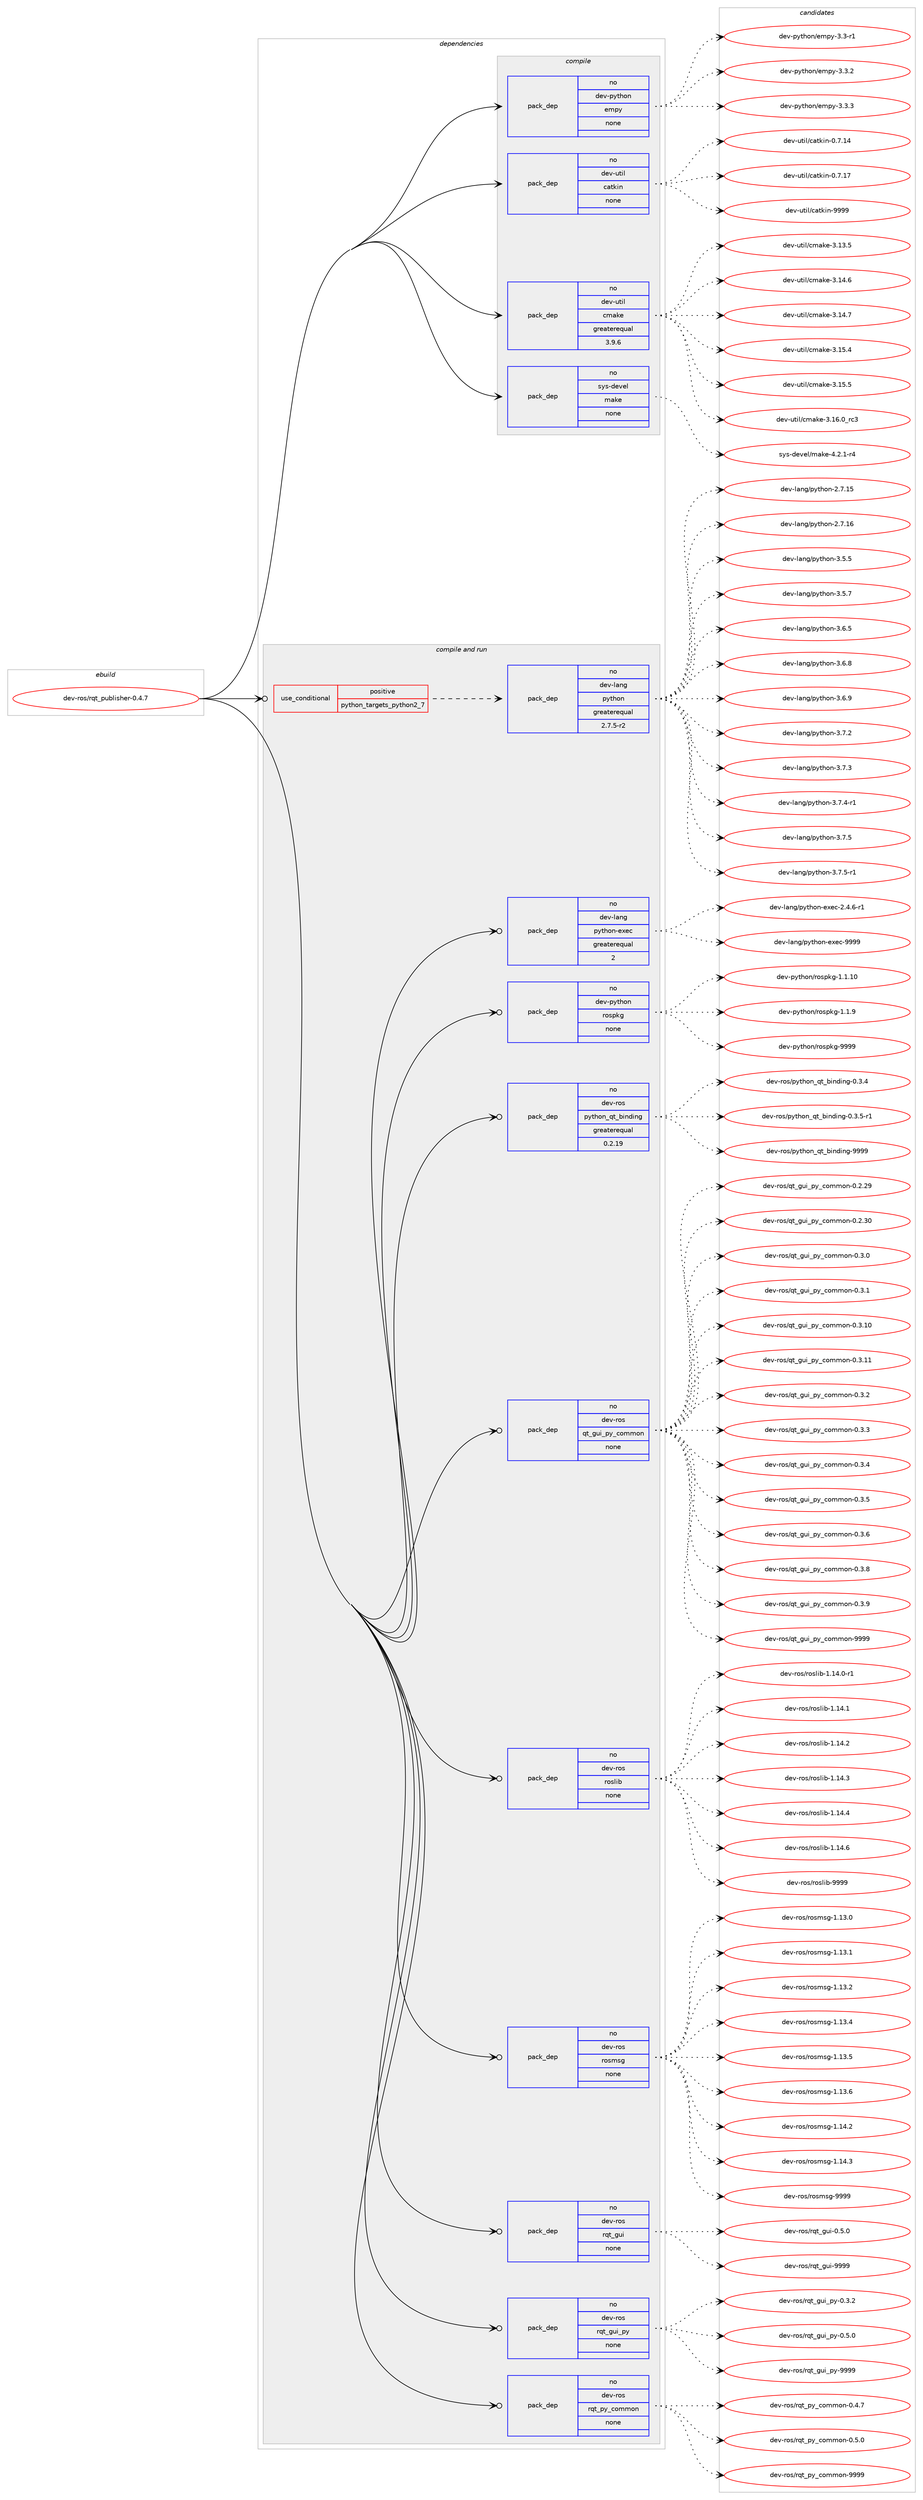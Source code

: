 digraph prolog {

# *************
# Graph options
# *************

newrank=true;
concentrate=true;
compound=true;
graph [rankdir=LR,fontname=Helvetica,fontsize=10,ranksep=1.5];#, ranksep=2.5, nodesep=0.2];
edge  [arrowhead=vee];
node  [fontname=Helvetica,fontsize=10];

# **********
# The ebuild
# **********

subgraph cluster_leftcol {
color=gray;
rank=same;
label=<<i>ebuild</i>>;
id [label="dev-ros/rqt_publisher-0.4.7", color=red, width=4, href="../dev-ros/rqt_publisher-0.4.7.svg"];
}

# ****************
# The dependencies
# ****************

subgraph cluster_midcol {
color=gray;
label=<<i>dependencies</i>>;
subgraph cluster_compile {
fillcolor="#eeeeee";
style=filled;
label=<<i>compile</i>>;
subgraph pack498646 {
dependency665848 [label=<<TABLE BORDER="0" CELLBORDER="1" CELLSPACING="0" CELLPADDING="4" WIDTH="220"><TR><TD ROWSPAN="6" CELLPADDING="30">pack_dep</TD></TR><TR><TD WIDTH="110">no</TD></TR><TR><TD>dev-python</TD></TR><TR><TD>empy</TD></TR><TR><TD>none</TD></TR><TR><TD></TD></TR></TABLE>>, shape=none, color=blue];
}
id:e -> dependency665848:w [weight=20,style="solid",arrowhead="vee"];
subgraph pack498647 {
dependency665849 [label=<<TABLE BORDER="0" CELLBORDER="1" CELLSPACING="0" CELLPADDING="4" WIDTH="220"><TR><TD ROWSPAN="6" CELLPADDING="30">pack_dep</TD></TR><TR><TD WIDTH="110">no</TD></TR><TR><TD>dev-util</TD></TR><TR><TD>catkin</TD></TR><TR><TD>none</TD></TR><TR><TD></TD></TR></TABLE>>, shape=none, color=blue];
}
id:e -> dependency665849:w [weight=20,style="solid",arrowhead="vee"];
subgraph pack498648 {
dependency665850 [label=<<TABLE BORDER="0" CELLBORDER="1" CELLSPACING="0" CELLPADDING="4" WIDTH="220"><TR><TD ROWSPAN="6" CELLPADDING="30">pack_dep</TD></TR><TR><TD WIDTH="110">no</TD></TR><TR><TD>dev-util</TD></TR><TR><TD>cmake</TD></TR><TR><TD>greaterequal</TD></TR><TR><TD>3.9.6</TD></TR></TABLE>>, shape=none, color=blue];
}
id:e -> dependency665850:w [weight=20,style="solid",arrowhead="vee"];
subgraph pack498649 {
dependency665851 [label=<<TABLE BORDER="0" CELLBORDER="1" CELLSPACING="0" CELLPADDING="4" WIDTH="220"><TR><TD ROWSPAN="6" CELLPADDING="30">pack_dep</TD></TR><TR><TD WIDTH="110">no</TD></TR><TR><TD>sys-devel</TD></TR><TR><TD>make</TD></TR><TR><TD>none</TD></TR><TR><TD></TD></TR></TABLE>>, shape=none, color=blue];
}
id:e -> dependency665851:w [weight=20,style="solid",arrowhead="vee"];
}
subgraph cluster_compileandrun {
fillcolor="#eeeeee";
style=filled;
label=<<i>compile and run</i>>;
subgraph cond155296 {
dependency665852 [label=<<TABLE BORDER="0" CELLBORDER="1" CELLSPACING="0" CELLPADDING="4"><TR><TD ROWSPAN="3" CELLPADDING="10">use_conditional</TD></TR><TR><TD>positive</TD></TR><TR><TD>python_targets_python2_7</TD></TR></TABLE>>, shape=none, color=red];
subgraph pack498650 {
dependency665853 [label=<<TABLE BORDER="0" CELLBORDER="1" CELLSPACING="0" CELLPADDING="4" WIDTH="220"><TR><TD ROWSPAN="6" CELLPADDING="30">pack_dep</TD></TR><TR><TD WIDTH="110">no</TD></TR><TR><TD>dev-lang</TD></TR><TR><TD>python</TD></TR><TR><TD>greaterequal</TD></TR><TR><TD>2.7.5-r2</TD></TR></TABLE>>, shape=none, color=blue];
}
dependency665852:e -> dependency665853:w [weight=20,style="dashed",arrowhead="vee"];
}
id:e -> dependency665852:w [weight=20,style="solid",arrowhead="odotvee"];
subgraph pack498651 {
dependency665854 [label=<<TABLE BORDER="0" CELLBORDER="1" CELLSPACING="0" CELLPADDING="4" WIDTH="220"><TR><TD ROWSPAN="6" CELLPADDING="30">pack_dep</TD></TR><TR><TD WIDTH="110">no</TD></TR><TR><TD>dev-lang</TD></TR><TR><TD>python-exec</TD></TR><TR><TD>greaterequal</TD></TR><TR><TD>2</TD></TR></TABLE>>, shape=none, color=blue];
}
id:e -> dependency665854:w [weight=20,style="solid",arrowhead="odotvee"];
subgraph pack498652 {
dependency665855 [label=<<TABLE BORDER="0" CELLBORDER="1" CELLSPACING="0" CELLPADDING="4" WIDTH="220"><TR><TD ROWSPAN="6" CELLPADDING="30">pack_dep</TD></TR><TR><TD WIDTH="110">no</TD></TR><TR><TD>dev-python</TD></TR><TR><TD>rospkg</TD></TR><TR><TD>none</TD></TR><TR><TD></TD></TR></TABLE>>, shape=none, color=blue];
}
id:e -> dependency665855:w [weight=20,style="solid",arrowhead="odotvee"];
subgraph pack498653 {
dependency665856 [label=<<TABLE BORDER="0" CELLBORDER="1" CELLSPACING="0" CELLPADDING="4" WIDTH="220"><TR><TD ROWSPAN="6" CELLPADDING="30">pack_dep</TD></TR><TR><TD WIDTH="110">no</TD></TR><TR><TD>dev-ros</TD></TR><TR><TD>python_qt_binding</TD></TR><TR><TD>greaterequal</TD></TR><TR><TD>0.2.19</TD></TR></TABLE>>, shape=none, color=blue];
}
id:e -> dependency665856:w [weight=20,style="solid",arrowhead="odotvee"];
subgraph pack498654 {
dependency665857 [label=<<TABLE BORDER="0" CELLBORDER="1" CELLSPACING="0" CELLPADDING="4" WIDTH="220"><TR><TD ROWSPAN="6" CELLPADDING="30">pack_dep</TD></TR><TR><TD WIDTH="110">no</TD></TR><TR><TD>dev-ros</TD></TR><TR><TD>qt_gui_py_common</TD></TR><TR><TD>none</TD></TR><TR><TD></TD></TR></TABLE>>, shape=none, color=blue];
}
id:e -> dependency665857:w [weight=20,style="solid",arrowhead="odotvee"];
subgraph pack498655 {
dependency665858 [label=<<TABLE BORDER="0" CELLBORDER="1" CELLSPACING="0" CELLPADDING="4" WIDTH="220"><TR><TD ROWSPAN="6" CELLPADDING="30">pack_dep</TD></TR><TR><TD WIDTH="110">no</TD></TR><TR><TD>dev-ros</TD></TR><TR><TD>roslib</TD></TR><TR><TD>none</TD></TR><TR><TD></TD></TR></TABLE>>, shape=none, color=blue];
}
id:e -> dependency665858:w [weight=20,style="solid",arrowhead="odotvee"];
subgraph pack498656 {
dependency665859 [label=<<TABLE BORDER="0" CELLBORDER="1" CELLSPACING="0" CELLPADDING="4" WIDTH="220"><TR><TD ROWSPAN="6" CELLPADDING="30">pack_dep</TD></TR><TR><TD WIDTH="110">no</TD></TR><TR><TD>dev-ros</TD></TR><TR><TD>rosmsg</TD></TR><TR><TD>none</TD></TR><TR><TD></TD></TR></TABLE>>, shape=none, color=blue];
}
id:e -> dependency665859:w [weight=20,style="solid",arrowhead="odotvee"];
subgraph pack498657 {
dependency665860 [label=<<TABLE BORDER="0" CELLBORDER="1" CELLSPACING="0" CELLPADDING="4" WIDTH="220"><TR><TD ROWSPAN="6" CELLPADDING="30">pack_dep</TD></TR><TR><TD WIDTH="110">no</TD></TR><TR><TD>dev-ros</TD></TR><TR><TD>rqt_gui</TD></TR><TR><TD>none</TD></TR><TR><TD></TD></TR></TABLE>>, shape=none, color=blue];
}
id:e -> dependency665860:w [weight=20,style="solid",arrowhead="odotvee"];
subgraph pack498658 {
dependency665861 [label=<<TABLE BORDER="0" CELLBORDER="1" CELLSPACING="0" CELLPADDING="4" WIDTH="220"><TR><TD ROWSPAN="6" CELLPADDING="30">pack_dep</TD></TR><TR><TD WIDTH="110">no</TD></TR><TR><TD>dev-ros</TD></TR><TR><TD>rqt_gui_py</TD></TR><TR><TD>none</TD></TR><TR><TD></TD></TR></TABLE>>, shape=none, color=blue];
}
id:e -> dependency665861:w [weight=20,style="solid",arrowhead="odotvee"];
subgraph pack498659 {
dependency665862 [label=<<TABLE BORDER="0" CELLBORDER="1" CELLSPACING="0" CELLPADDING="4" WIDTH="220"><TR><TD ROWSPAN="6" CELLPADDING="30">pack_dep</TD></TR><TR><TD WIDTH="110">no</TD></TR><TR><TD>dev-ros</TD></TR><TR><TD>rqt_py_common</TD></TR><TR><TD>none</TD></TR><TR><TD></TD></TR></TABLE>>, shape=none, color=blue];
}
id:e -> dependency665862:w [weight=20,style="solid",arrowhead="odotvee"];
}
subgraph cluster_run {
fillcolor="#eeeeee";
style=filled;
label=<<i>run</i>>;
}
}

# **************
# The candidates
# **************

subgraph cluster_choices {
rank=same;
color=gray;
label=<<i>candidates</i>>;

subgraph choice498646 {
color=black;
nodesep=1;
choice1001011184511212111610411111047101109112121455146514511449 [label="dev-python/empy-3.3-r1", color=red, width=4,href="../dev-python/empy-3.3-r1.svg"];
choice1001011184511212111610411111047101109112121455146514650 [label="dev-python/empy-3.3.2", color=red, width=4,href="../dev-python/empy-3.3.2.svg"];
choice1001011184511212111610411111047101109112121455146514651 [label="dev-python/empy-3.3.3", color=red, width=4,href="../dev-python/empy-3.3.3.svg"];
dependency665848:e -> choice1001011184511212111610411111047101109112121455146514511449:w [style=dotted,weight="100"];
dependency665848:e -> choice1001011184511212111610411111047101109112121455146514650:w [style=dotted,weight="100"];
dependency665848:e -> choice1001011184511212111610411111047101109112121455146514651:w [style=dotted,weight="100"];
}
subgraph choice498647 {
color=black;
nodesep=1;
choice1001011184511711610510847999711610710511045484655464952 [label="dev-util/catkin-0.7.14", color=red, width=4,href="../dev-util/catkin-0.7.14.svg"];
choice1001011184511711610510847999711610710511045484655464955 [label="dev-util/catkin-0.7.17", color=red, width=4,href="../dev-util/catkin-0.7.17.svg"];
choice100101118451171161051084799971161071051104557575757 [label="dev-util/catkin-9999", color=red, width=4,href="../dev-util/catkin-9999.svg"];
dependency665849:e -> choice1001011184511711610510847999711610710511045484655464952:w [style=dotted,weight="100"];
dependency665849:e -> choice1001011184511711610510847999711610710511045484655464955:w [style=dotted,weight="100"];
dependency665849:e -> choice100101118451171161051084799971161071051104557575757:w [style=dotted,weight="100"];
}
subgraph choice498648 {
color=black;
nodesep=1;
choice1001011184511711610510847991099710710145514649514653 [label="dev-util/cmake-3.13.5", color=red, width=4,href="../dev-util/cmake-3.13.5.svg"];
choice1001011184511711610510847991099710710145514649524654 [label="dev-util/cmake-3.14.6", color=red, width=4,href="../dev-util/cmake-3.14.6.svg"];
choice1001011184511711610510847991099710710145514649524655 [label="dev-util/cmake-3.14.7", color=red, width=4,href="../dev-util/cmake-3.14.7.svg"];
choice1001011184511711610510847991099710710145514649534652 [label="dev-util/cmake-3.15.4", color=red, width=4,href="../dev-util/cmake-3.15.4.svg"];
choice1001011184511711610510847991099710710145514649534653 [label="dev-util/cmake-3.15.5", color=red, width=4,href="../dev-util/cmake-3.15.5.svg"];
choice1001011184511711610510847991099710710145514649544648951149951 [label="dev-util/cmake-3.16.0_rc3", color=red, width=4,href="../dev-util/cmake-3.16.0_rc3.svg"];
dependency665850:e -> choice1001011184511711610510847991099710710145514649514653:w [style=dotted,weight="100"];
dependency665850:e -> choice1001011184511711610510847991099710710145514649524654:w [style=dotted,weight="100"];
dependency665850:e -> choice1001011184511711610510847991099710710145514649524655:w [style=dotted,weight="100"];
dependency665850:e -> choice1001011184511711610510847991099710710145514649534652:w [style=dotted,weight="100"];
dependency665850:e -> choice1001011184511711610510847991099710710145514649534653:w [style=dotted,weight="100"];
dependency665850:e -> choice1001011184511711610510847991099710710145514649544648951149951:w [style=dotted,weight="100"];
}
subgraph choice498649 {
color=black;
nodesep=1;
choice1151211154510010111810110847109971071014552465046494511452 [label="sys-devel/make-4.2.1-r4", color=red, width=4,href="../sys-devel/make-4.2.1-r4.svg"];
dependency665851:e -> choice1151211154510010111810110847109971071014552465046494511452:w [style=dotted,weight="100"];
}
subgraph choice498650 {
color=black;
nodesep=1;
choice10010111845108971101034711212111610411111045504655464953 [label="dev-lang/python-2.7.15", color=red, width=4,href="../dev-lang/python-2.7.15.svg"];
choice10010111845108971101034711212111610411111045504655464954 [label="dev-lang/python-2.7.16", color=red, width=4,href="../dev-lang/python-2.7.16.svg"];
choice100101118451089711010347112121116104111110455146534653 [label="dev-lang/python-3.5.5", color=red, width=4,href="../dev-lang/python-3.5.5.svg"];
choice100101118451089711010347112121116104111110455146534655 [label="dev-lang/python-3.5.7", color=red, width=4,href="../dev-lang/python-3.5.7.svg"];
choice100101118451089711010347112121116104111110455146544653 [label="dev-lang/python-3.6.5", color=red, width=4,href="../dev-lang/python-3.6.5.svg"];
choice100101118451089711010347112121116104111110455146544656 [label="dev-lang/python-3.6.8", color=red, width=4,href="../dev-lang/python-3.6.8.svg"];
choice100101118451089711010347112121116104111110455146544657 [label="dev-lang/python-3.6.9", color=red, width=4,href="../dev-lang/python-3.6.9.svg"];
choice100101118451089711010347112121116104111110455146554650 [label="dev-lang/python-3.7.2", color=red, width=4,href="../dev-lang/python-3.7.2.svg"];
choice100101118451089711010347112121116104111110455146554651 [label="dev-lang/python-3.7.3", color=red, width=4,href="../dev-lang/python-3.7.3.svg"];
choice1001011184510897110103471121211161041111104551465546524511449 [label="dev-lang/python-3.7.4-r1", color=red, width=4,href="../dev-lang/python-3.7.4-r1.svg"];
choice100101118451089711010347112121116104111110455146554653 [label="dev-lang/python-3.7.5", color=red, width=4,href="../dev-lang/python-3.7.5.svg"];
choice1001011184510897110103471121211161041111104551465546534511449 [label="dev-lang/python-3.7.5-r1", color=red, width=4,href="../dev-lang/python-3.7.5-r1.svg"];
dependency665853:e -> choice10010111845108971101034711212111610411111045504655464953:w [style=dotted,weight="100"];
dependency665853:e -> choice10010111845108971101034711212111610411111045504655464954:w [style=dotted,weight="100"];
dependency665853:e -> choice100101118451089711010347112121116104111110455146534653:w [style=dotted,weight="100"];
dependency665853:e -> choice100101118451089711010347112121116104111110455146534655:w [style=dotted,weight="100"];
dependency665853:e -> choice100101118451089711010347112121116104111110455146544653:w [style=dotted,weight="100"];
dependency665853:e -> choice100101118451089711010347112121116104111110455146544656:w [style=dotted,weight="100"];
dependency665853:e -> choice100101118451089711010347112121116104111110455146544657:w [style=dotted,weight="100"];
dependency665853:e -> choice100101118451089711010347112121116104111110455146554650:w [style=dotted,weight="100"];
dependency665853:e -> choice100101118451089711010347112121116104111110455146554651:w [style=dotted,weight="100"];
dependency665853:e -> choice1001011184510897110103471121211161041111104551465546524511449:w [style=dotted,weight="100"];
dependency665853:e -> choice100101118451089711010347112121116104111110455146554653:w [style=dotted,weight="100"];
dependency665853:e -> choice1001011184510897110103471121211161041111104551465546534511449:w [style=dotted,weight="100"];
}
subgraph choice498651 {
color=black;
nodesep=1;
choice10010111845108971101034711212111610411111045101120101994550465246544511449 [label="dev-lang/python-exec-2.4.6-r1", color=red, width=4,href="../dev-lang/python-exec-2.4.6-r1.svg"];
choice10010111845108971101034711212111610411111045101120101994557575757 [label="dev-lang/python-exec-9999", color=red, width=4,href="../dev-lang/python-exec-9999.svg"];
dependency665854:e -> choice10010111845108971101034711212111610411111045101120101994550465246544511449:w [style=dotted,weight="100"];
dependency665854:e -> choice10010111845108971101034711212111610411111045101120101994557575757:w [style=dotted,weight="100"];
}
subgraph choice498652 {
color=black;
nodesep=1;
choice100101118451121211161041111104711411111511210710345494649464948 [label="dev-python/rospkg-1.1.10", color=red, width=4,href="../dev-python/rospkg-1.1.10.svg"];
choice1001011184511212111610411111047114111115112107103454946494657 [label="dev-python/rospkg-1.1.9", color=red, width=4,href="../dev-python/rospkg-1.1.9.svg"];
choice10010111845112121116104111110471141111151121071034557575757 [label="dev-python/rospkg-9999", color=red, width=4,href="../dev-python/rospkg-9999.svg"];
dependency665855:e -> choice100101118451121211161041111104711411111511210710345494649464948:w [style=dotted,weight="100"];
dependency665855:e -> choice1001011184511212111610411111047114111115112107103454946494657:w [style=dotted,weight="100"];
dependency665855:e -> choice10010111845112121116104111110471141111151121071034557575757:w [style=dotted,weight="100"];
}
subgraph choice498653 {
color=black;
nodesep=1;
choice1001011184511411111547112121116104111110951131169598105110100105110103454846514652 [label="dev-ros/python_qt_binding-0.3.4", color=red, width=4,href="../dev-ros/python_qt_binding-0.3.4.svg"];
choice10010111845114111115471121211161041111109511311695981051101001051101034548465146534511449 [label="dev-ros/python_qt_binding-0.3.5-r1", color=red, width=4,href="../dev-ros/python_qt_binding-0.3.5-r1.svg"];
choice10010111845114111115471121211161041111109511311695981051101001051101034557575757 [label="dev-ros/python_qt_binding-9999", color=red, width=4,href="../dev-ros/python_qt_binding-9999.svg"];
dependency665856:e -> choice1001011184511411111547112121116104111110951131169598105110100105110103454846514652:w [style=dotted,weight="100"];
dependency665856:e -> choice10010111845114111115471121211161041111109511311695981051101001051101034548465146534511449:w [style=dotted,weight="100"];
dependency665856:e -> choice10010111845114111115471121211161041111109511311695981051101001051101034557575757:w [style=dotted,weight="100"];
}
subgraph choice498654 {
color=black;
nodesep=1;
choice10010111845114111115471131169510311710595112121959911110910911111045484650465057 [label="dev-ros/qt_gui_py_common-0.2.29", color=red, width=4,href="../dev-ros/qt_gui_py_common-0.2.29.svg"];
choice10010111845114111115471131169510311710595112121959911110910911111045484650465148 [label="dev-ros/qt_gui_py_common-0.2.30", color=red, width=4,href="../dev-ros/qt_gui_py_common-0.2.30.svg"];
choice100101118451141111154711311695103117105951121219599111109109111110454846514648 [label="dev-ros/qt_gui_py_common-0.3.0", color=red, width=4,href="../dev-ros/qt_gui_py_common-0.3.0.svg"];
choice100101118451141111154711311695103117105951121219599111109109111110454846514649 [label="dev-ros/qt_gui_py_common-0.3.1", color=red, width=4,href="../dev-ros/qt_gui_py_common-0.3.1.svg"];
choice10010111845114111115471131169510311710595112121959911110910911111045484651464948 [label="dev-ros/qt_gui_py_common-0.3.10", color=red, width=4,href="../dev-ros/qt_gui_py_common-0.3.10.svg"];
choice10010111845114111115471131169510311710595112121959911110910911111045484651464949 [label="dev-ros/qt_gui_py_common-0.3.11", color=red, width=4,href="../dev-ros/qt_gui_py_common-0.3.11.svg"];
choice100101118451141111154711311695103117105951121219599111109109111110454846514650 [label="dev-ros/qt_gui_py_common-0.3.2", color=red, width=4,href="../dev-ros/qt_gui_py_common-0.3.2.svg"];
choice100101118451141111154711311695103117105951121219599111109109111110454846514651 [label="dev-ros/qt_gui_py_common-0.3.3", color=red, width=4,href="../dev-ros/qt_gui_py_common-0.3.3.svg"];
choice100101118451141111154711311695103117105951121219599111109109111110454846514652 [label="dev-ros/qt_gui_py_common-0.3.4", color=red, width=4,href="../dev-ros/qt_gui_py_common-0.3.4.svg"];
choice100101118451141111154711311695103117105951121219599111109109111110454846514653 [label="dev-ros/qt_gui_py_common-0.3.5", color=red, width=4,href="../dev-ros/qt_gui_py_common-0.3.5.svg"];
choice100101118451141111154711311695103117105951121219599111109109111110454846514654 [label="dev-ros/qt_gui_py_common-0.3.6", color=red, width=4,href="../dev-ros/qt_gui_py_common-0.3.6.svg"];
choice100101118451141111154711311695103117105951121219599111109109111110454846514656 [label="dev-ros/qt_gui_py_common-0.3.8", color=red, width=4,href="../dev-ros/qt_gui_py_common-0.3.8.svg"];
choice100101118451141111154711311695103117105951121219599111109109111110454846514657 [label="dev-ros/qt_gui_py_common-0.3.9", color=red, width=4,href="../dev-ros/qt_gui_py_common-0.3.9.svg"];
choice1001011184511411111547113116951031171059511212195991111091091111104557575757 [label="dev-ros/qt_gui_py_common-9999", color=red, width=4,href="../dev-ros/qt_gui_py_common-9999.svg"];
dependency665857:e -> choice10010111845114111115471131169510311710595112121959911110910911111045484650465057:w [style=dotted,weight="100"];
dependency665857:e -> choice10010111845114111115471131169510311710595112121959911110910911111045484650465148:w [style=dotted,weight="100"];
dependency665857:e -> choice100101118451141111154711311695103117105951121219599111109109111110454846514648:w [style=dotted,weight="100"];
dependency665857:e -> choice100101118451141111154711311695103117105951121219599111109109111110454846514649:w [style=dotted,weight="100"];
dependency665857:e -> choice10010111845114111115471131169510311710595112121959911110910911111045484651464948:w [style=dotted,weight="100"];
dependency665857:e -> choice10010111845114111115471131169510311710595112121959911110910911111045484651464949:w [style=dotted,weight="100"];
dependency665857:e -> choice100101118451141111154711311695103117105951121219599111109109111110454846514650:w [style=dotted,weight="100"];
dependency665857:e -> choice100101118451141111154711311695103117105951121219599111109109111110454846514651:w [style=dotted,weight="100"];
dependency665857:e -> choice100101118451141111154711311695103117105951121219599111109109111110454846514652:w [style=dotted,weight="100"];
dependency665857:e -> choice100101118451141111154711311695103117105951121219599111109109111110454846514653:w [style=dotted,weight="100"];
dependency665857:e -> choice100101118451141111154711311695103117105951121219599111109109111110454846514654:w [style=dotted,weight="100"];
dependency665857:e -> choice100101118451141111154711311695103117105951121219599111109109111110454846514656:w [style=dotted,weight="100"];
dependency665857:e -> choice100101118451141111154711311695103117105951121219599111109109111110454846514657:w [style=dotted,weight="100"];
dependency665857:e -> choice1001011184511411111547113116951031171059511212195991111091091111104557575757:w [style=dotted,weight="100"];
}
subgraph choice498655 {
color=black;
nodesep=1;
choice100101118451141111154711411111510810598454946495246484511449 [label="dev-ros/roslib-1.14.0-r1", color=red, width=4,href="../dev-ros/roslib-1.14.0-r1.svg"];
choice10010111845114111115471141111151081059845494649524649 [label="dev-ros/roslib-1.14.1", color=red, width=4,href="../dev-ros/roslib-1.14.1.svg"];
choice10010111845114111115471141111151081059845494649524650 [label="dev-ros/roslib-1.14.2", color=red, width=4,href="../dev-ros/roslib-1.14.2.svg"];
choice10010111845114111115471141111151081059845494649524651 [label="dev-ros/roslib-1.14.3", color=red, width=4,href="../dev-ros/roslib-1.14.3.svg"];
choice10010111845114111115471141111151081059845494649524652 [label="dev-ros/roslib-1.14.4", color=red, width=4,href="../dev-ros/roslib-1.14.4.svg"];
choice10010111845114111115471141111151081059845494649524654 [label="dev-ros/roslib-1.14.6", color=red, width=4,href="../dev-ros/roslib-1.14.6.svg"];
choice1001011184511411111547114111115108105984557575757 [label="dev-ros/roslib-9999", color=red, width=4,href="../dev-ros/roslib-9999.svg"];
dependency665858:e -> choice100101118451141111154711411111510810598454946495246484511449:w [style=dotted,weight="100"];
dependency665858:e -> choice10010111845114111115471141111151081059845494649524649:w [style=dotted,weight="100"];
dependency665858:e -> choice10010111845114111115471141111151081059845494649524650:w [style=dotted,weight="100"];
dependency665858:e -> choice10010111845114111115471141111151081059845494649524651:w [style=dotted,weight="100"];
dependency665858:e -> choice10010111845114111115471141111151081059845494649524652:w [style=dotted,weight="100"];
dependency665858:e -> choice10010111845114111115471141111151081059845494649524654:w [style=dotted,weight="100"];
dependency665858:e -> choice1001011184511411111547114111115108105984557575757:w [style=dotted,weight="100"];
}
subgraph choice498656 {
color=black;
nodesep=1;
choice100101118451141111154711411111510911510345494649514648 [label="dev-ros/rosmsg-1.13.0", color=red, width=4,href="../dev-ros/rosmsg-1.13.0.svg"];
choice100101118451141111154711411111510911510345494649514649 [label="dev-ros/rosmsg-1.13.1", color=red, width=4,href="../dev-ros/rosmsg-1.13.1.svg"];
choice100101118451141111154711411111510911510345494649514650 [label="dev-ros/rosmsg-1.13.2", color=red, width=4,href="../dev-ros/rosmsg-1.13.2.svg"];
choice100101118451141111154711411111510911510345494649514652 [label="dev-ros/rosmsg-1.13.4", color=red, width=4,href="../dev-ros/rosmsg-1.13.4.svg"];
choice100101118451141111154711411111510911510345494649514653 [label="dev-ros/rosmsg-1.13.5", color=red, width=4,href="../dev-ros/rosmsg-1.13.5.svg"];
choice100101118451141111154711411111510911510345494649514654 [label="dev-ros/rosmsg-1.13.6", color=red, width=4,href="../dev-ros/rosmsg-1.13.6.svg"];
choice100101118451141111154711411111510911510345494649524650 [label="dev-ros/rosmsg-1.14.2", color=red, width=4,href="../dev-ros/rosmsg-1.14.2.svg"];
choice100101118451141111154711411111510911510345494649524651 [label="dev-ros/rosmsg-1.14.3", color=red, width=4,href="../dev-ros/rosmsg-1.14.3.svg"];
choice10010111845114111115471141111151091151034557575757 [label="dev-ros/rosmsg-9999", color=red, width=4,href="../dev-ros/rosmsg-9999.svg"];
dependency665859:e -> choice100101118451141111154711411111510911510345494649514648:w [style=dotted,weight="100"];
dependency665859:e -> choice100101118451141111154711411111510911510345494649514649:w [style=dotted,weight="100"];
dependency665859:e -> choice100101118451141111154711411111510911510345494649514650:w [style=dotted,weight="100"];
dependency665859:e -> choice100101118451141111154711411111510911510345494649514652:w [style=dotted,weight="100"];
dependency665859:e -> choice100101118451141111154711411111510911510345494649514653:w [style=dotted,weight="100"];
dependency665859:e -> choice100101118451141111154711411111510911510345494649514654:w [style=dotted,weight="100"];
dependency665859:e -> choice100101118451141111154711411111510911510345494649524650:w [style=dotted,weight="100"];
dependency665859:e -> choice100101118451141111154711411111510911510345494649524651:w [style=dotted,weight="100"];
dependency665859:e -> choice10010111845114111115471141111151091151034557575757:w [style=dotted,weight="100"];
}
subgraph choice498657 {
color=black;
nodesep=1;
choice100101118451141111154711411311695103117105454846534648 [label="dev-ros/rqt_gui-0.5.0", color=red, width=4,href="../dev-ros/rqt_gui-0.5.0.svg"];
choice1001011184511411111547114113116951031171054557575757 [label="dev-ros/rqt_gui-9999", color=red, width=4,href="../dev-ros/rqt_gui-9999.svg"];
dependency665860:e -> choice100101118451141111154711411311695103117105454846534648:w [style=dotted,weight="100"];
dependency665860:e -> choice1001011184511411111547114113116951031171054557575757:w [style=dotted,weight="100"];
}
subgraph choice498658 {
color=black;
nodesep=1;
choice10010111845114111115471141131169510311710595112121454846514650 [label="dev-ros/rqt_gui_py-0.3.2", color=red, width=4,href="../dev-ros/rqt_gui_py-0.3.2.svg"];
choice10010111845114111115471141131169510311710595112121454846534648 [label="dev-ros/rqt_gui_py-0.5.0", color=red, width=4,href="../dev-ros/rqt_gui_py-0.5.0.svg"];
choice100101118451141111154711411311695103117105951121214557575757 [label="dev-ros/rqt_gui_py-9999", color=red, width=4,href="../dev-ros/rqt_gui_py-9999.svg"];
dependency665861:e -> choice10010111845114111115471141131169510311710595112121454846514650:w [style=dotted,weight="100"];
dependency665861:e -> choice10010111845114111115471141131169510311710595112121454846534648:w [style=dotted,weight="100"];
dependency665861:e -> choice100101118451141111154711411311695103117105951121214557575757:w [style=dotted,weight="100"];
}
subgraph choice498659 {
color=black;
nodesep=1;
choice1001011184511411111547114113116951121219599111109109111110454846524655 [label="dev-ros/rqt_py_common-0.4.7", color=red, width=4,href="../dev-ros/rqt_py_common-0.4.7.svg"];
choice1001011184511411111547114113116951121219599111109109111110454846534648 [label="dev-ros/rqt_py_common-0.5.0", color=red, width=4,href="../dev-ros/rqt_py_common-0.5.0.svg"];
choice10010111845114111115471141131169511212195991111091091111104557575757 [label="dev-ros/rqt_py_common-9999", color=red, width=4,href="../dev-ros/rqt_py_common-9999.svg"];
dependency665862:e -> choice1001011184511411111547114113116951121219599111109109111110454846524655:w [style=dotted,weight="100"];
dependency665862:e -> choice1001011184511411111547114113116951121219599111109109111110454846534648:w [style=dotted,weight="100"];
dependency665862:e -> choice10010111845114111115471141131169511212195991111091091111104557575757:w [style=dotted,weight="100"];
}
}

}
